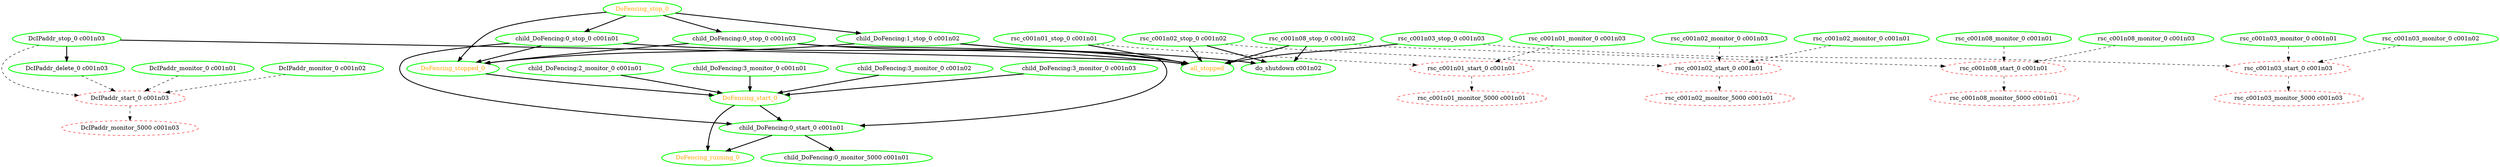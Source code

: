  digraph "g" {
"DcIPaddr_delete_0 c001n03" -> "DcIPaddr_start_0 c001n03" [ style = dashed]
"DcIPaddr_delete_0 c001n03" [ style=bold color="green" fontcolor="black" ]
"DcIPaddr_monitor_0 c001n01" -> "DcIPaddr_start_0 c001n03" [ style = dashed]
"DcIPaddr_monitor_0 c001n01" [ style=bold color="green" fontcolor="black" ]
"DcIPaddr_monitor_0 c001n02" -> "DcIPaddr_start_0 c001n03" [ style = dashed]
"DcIPaddr_monitor_0 c001n02" [ style=bold color="green" fontcolor="black" ]
"DcIPaddr_monitor_5000 c001n03" [ style=dashed color="red" fontcolor="black"]
"DcIPaddr_start_0 c001n03" -> "DcIPaddr_monitor_5000 c001n03" [ style = dashed]
"DcIPaddr_start_0 c001n03" [ style=dashed color="red" fontcolor="black" ]
"DcIPaddr_stop_0 c001n03" -> "DcIPaddr_delete_0 c001n03" [ style = bold]
"DcIPaddr_stop_0 c001n03" -> "DcIPaddr_start_0 c001n03" [ style = dashed]
"DcIPaddr_stop_0 c001n03" -> "all_stopped" [ style = bold]
"DcIPaddr_stop_0 c001n03" [ style=bold color="green" fontcolor="black" ]
"DoFencing_running_0" [ style=bold color="green" fontcolor="orange" ]
"DoFencing_start_0" -> "DoFencing_running_0" [ style = bold]
"DoFencing_start_0" -> "child_DoFencing:0_start_0 c001n01" [ style = bold]
"DoFencing_start_0" [ style=bold color="green" fontcolor="orange" ]
"DoFencing_stop_0" -> "DoFencing_stopped_0" [ style = bold]
"DoFencing_stop_0" -> "child_DoFencing:0_stop_0 c001n01" [ style = bold]
"DoFencing_stop_0" -> "child_DoFencing:0_stop_0 c001n03" [ style = bold]
"DoFencing_stop_0" -> "child_DoFencing:1_stop_0 c001n02" [ style = bold]
"DoFencing_stop_0" [ style=bold color="green" fontcolor="orange" ]
"DoFencing_stopped_0" -> "DoFencing_start_0" [ style = bold]
"DoFencing_stopped_0" [ style=bold color="green" fontcolor="orange" ]
"all_stopped" [ style=bold color="green" fontcolor="orange" ]
"child_DoFencing:0_monitor_5000 c001n01" [ style=bold color="green" fontcolor="black" ]
"child_DoFencing:0_start_0 c001n01" -> "DoFencing_running_0" [ style = bold]
"child_DoFencing:0_start_0 c001n01" -> "child_DoFencing:0_monitor_5000 c001n01" [ style = bold]
"child_DoFencing:0_start_0 c001n01" [ style=bold color="green" fontcolor="black" ]
"child_DoFencing:0_stop_0 c001n01" -> "DoFencing_stopped_0" [ style = bold]
"child_DoFencing:0_stop_0 c001n01" -> "all_stopped" [ style = bold]
"child_DoFencing:0_stop_0 c001n01" -> "child_DoFencing:0_start_0 c001n01" [ style = bold]
"child_DoFencing:0_stop_0 c001n01" [ style=bold color="green" fontcolor="black" ]
"child_DoFencing:0_stop_0 c001n03" -> "DoFencing_stopped_0" [ style = bold]
"child_DoFencing:0_stop_0 c001n03" -> "all_stopped" [ style = bold]
"child_DoFencing:0_stop_0 c001n03" -> "child_DoFencing:0_start_0 c001n01" [ style = bold]
"child_DoFencing:0_stop_0 c001n03" [ style=bold color="green" fontcolor="black" ]
"child_DoFencing:1_stop_0 c001n02" -> "DoFencing_stopped_0" [ style = bold]
"child_DoFencing:1_stop_0 c001n02" -> "all_stopped" [ style = bold]
"child_DoFencing:1_stop_0 c001n02" -> "do_shutdown c001n02" [ style = bold]
"child_DoFencing:1_stop_0 c001n02" [ style=bold color="green" fontcolor="black" ]
"child_DoFencing:2_monitor_0 c001n01" -> "DoFencing_start_0" [ style = bold]
"child_DoFencing:2_monitor_0 c001n01" [ style=bold color="green" fontcolor="black" ]
"child_DoFencing:3_monitor_0 c001n01" -> "DoFencing_start_0" [ style = bold]
"child_DoFencing:3_monitor_0 c001n01" [ style=bold color="green" fontcolor="black" ]
"child_DoFencing:3_monitor_0 c001n02" -> "DoFencing_start_0" [ style = bold]
"child_DoFencing:3_monitor_0 c001n02" [ style=bold color="green" fontcolor="black" ]
"child_DoFencing:3_monitor_0 c001n03" -> "DoFencing_start_0" [ style = bold]
"child_DoFencing:3_monitor_0 c001n03" [ style=bold color="green" fontcolor="black" ]
"do_shutdown c001n02" [ style=bold color="green" fontcolor="black" ]
"rsc_c001n01_monitor_0 c001n03" -> "rsc_c001n01_start_0 c001n01" [ style = dashed]
"rsc_c001n01_monitor_0 c001n03" [ style=bold color="green" fontcolor="black" ]
"rsc_c001n01_monitor_5000 c001n01" [ style=dashed color="red" fontcolor="black"]
"rsc_c001n01_start_0 c001n01" -> "rsc_c001n01_monitor_5000 c001n01" [ style = dashed]
"rsc_c001n01_start_0 c001n01" [ style=dashed color="red" fontcolor="black" ]
"rsc_c001n01_stop_0 c001n01" -> "all_stopped" [ style = bold]
"rsc_c001n01_stop_0 c001n01" -> "rsc_c001n01_start_0 c001n01" [ style = dashed]
"rsc_c001n01_stop_0 c001n01" [ style=bold color="green" fontcolor="black" ]
"rsc_c001n02_monitor_0 c001n01" -> "rsc_c001n02_start_0 c001n01" [ style = dashed]
"rsc_c001n02_monitor_0 c001n01" [ style=bold color="green" fontcolor="black" ]
"rsc_c001n02_monitor_0 c001n03" -> "rsc_c001n02_start_0 c001n01" [ style = dashed]
"rsc_c001n02_monitor_0 c001n03" [ style=bold color="green" fontcolor="black" ]
"rsc_c001n02_monitor_5000 c001n01" [ style=dashed color="red" fontcolor="black" ]
"rsc_c001n02_start_0 c001n01" -> "rsc_c001n02_monitor_5000 c001n01" [ style = dashed]
"rsc_c001n02_start_0 c001n01" [ style=dashed color="red" fontcolor="black" ]
"rsc_c001n02_stop_0 c001n02" -> "all_stopped" [ style = bold]
"rsc_c001n02_stop_0 c001n02" -> "do_shutdown c001n02" [ style = bold]
"rsc_c001n02_stop_0 c001n02" -> "rsc_c001n02_start_0 c001n01" [ style = dashed]
"rsc_c001n02_stop_0 c001n02" [ style=bold color="green" fontcolor="black" ]
"rsc_c001n03_monitor_0 c001n01" -> "rsc_c001n03_start_0 c001n03" [ style = dashed]
"rsc_c001n03_monitor_0 c001n01" [ style=bold color="green" fontcolor="black" ]
"rsc_c001n03_monitor_0 c001n02" -> "rsc_c001n03_start_0 c001n03" [ style = dashed]
"rsc_c001n03_monitor_0 c001n02" [ style=bold color="green" fontcolor="black" ]
"rsc_c001n03_monitor_5000 c001n03" [ style=dashed color="red" fontcolor="black"]
"rsc_c001n03_start_0 c001n03" -> "rsc_c001n03_monitor_5000 c001n03" [ style = dashed]
"rsc_c001n03_start_0 c001n03" [ style=dashed color="red" fontcolor="black" ]
"rsc_c001n03_stop_0 c001n03" -> "all_stopped" [ style = bold]
"rsc_c001n03_stop_0 c001n03" -> "rsc_c001n03_start_0 c001n03" [ style = dashed]
"rsc_c001n03_stop_0 c001n03" [ style=bold color="green" fontcolor="black" ]
"rsc_c001n08_monitor_0 c001n01" -> "rsc_c001n08_start_0 c001n01" [ style = dashed]
"rsc_c001n08_monitor_0 c001n01" [ style=bold color="green" fontcolor="black" ]
"rsc_c001n08_monitor_0 c001n03" -> "rsc_c001n08_start_0 c001n01" [ style = dashed]
"rsc_c001n08_monitor_0 c001n03" [ style=bold color="green" fontcolor="black" ]
"rsc_c001n08_monitor_5000 c001n01" [ style=dashed color="red" fontcolor="black" ]
"rsc_c001n08_start_0 c001n01" -> "rsc_c001n08_monitor_5000 c001n01" [ style = dashed]
"rsc_c001n08_start_0 c001n01" [ style=dashed color="red" fontcolor="black" ]
"rsc_c001n08_stop_0 c001n02" -> "all_stopped" [ style = bold]
"rsc_c001n08_stop_0 c001n02" -> "do_shutdown c001n02" [ style = bold]
"rsc_c001n08_stop_0 c001n02" -> "rsc_c001n08_start_0 c001n01" [ style = dashed]
"rsc_c001n08_stop_0 c001n02" [ style=bold color="green" fontcolor="black" ]
}
